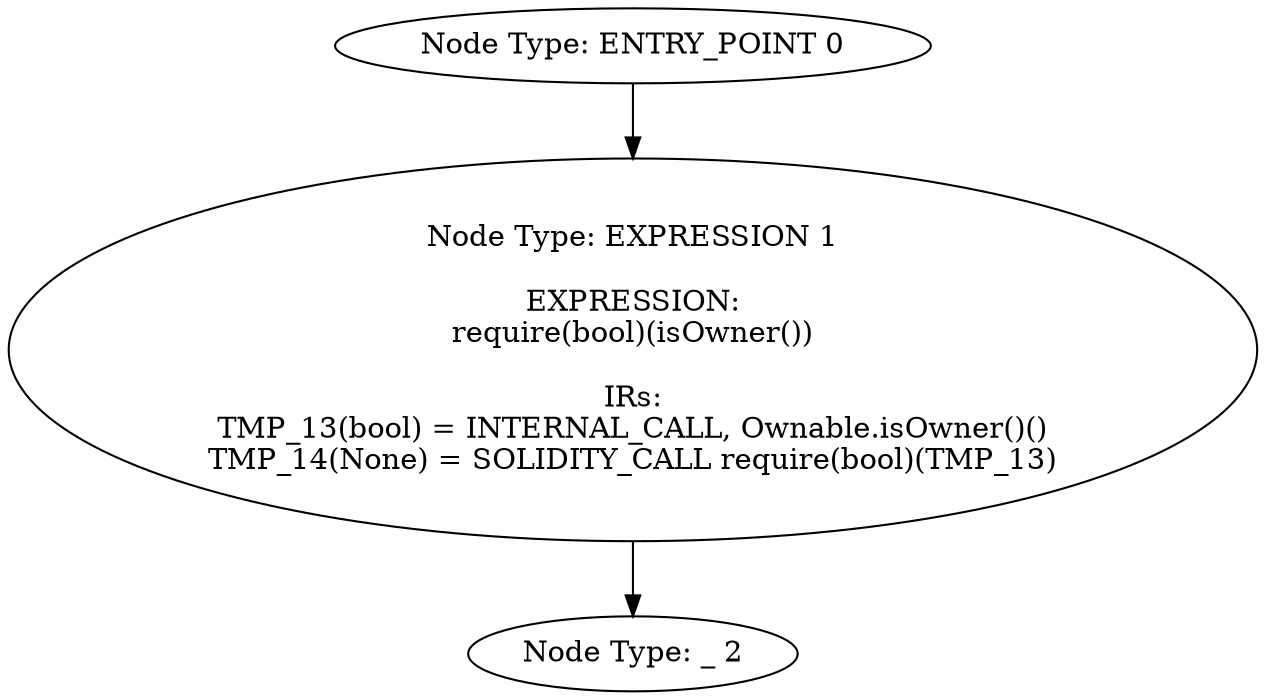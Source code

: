 digraph{
0[label="Node Type: ENTRY_POINT 0
"];
0->1;
1[label="Node Type: EXPRESSION 1

EXPRESSION:
require(bool)(isOwner())

IRs:
TMP_13(bool) = INTERNAL_CALL, Ownable.isOwner()()
TMP_14(None) = SOLIDITY_CALL require(bool)(TMP_13)"];
1->2;
2[label="Node Type: _ 2
"];
}
